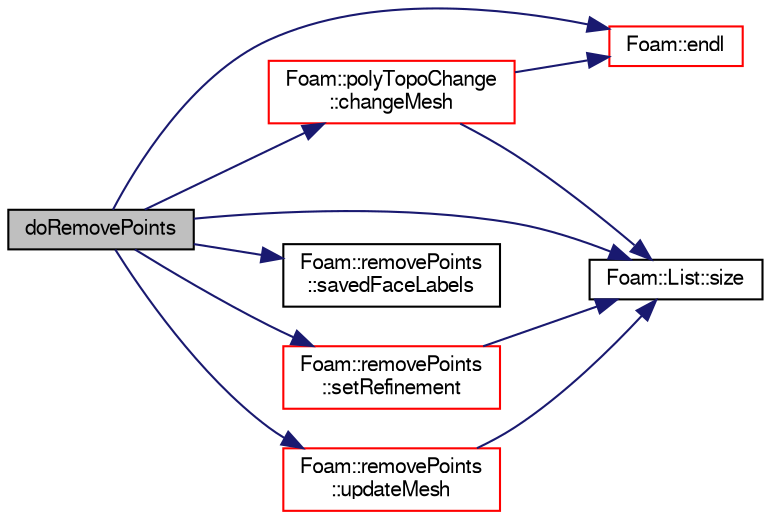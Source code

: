 digraph "doRemovePoints"
{
  bgcolor="transparent";
  edge [fontname="FreeSans",fontsize="10",labelfontname="FreeSans",labelfontsize="10"];
  node [fontname="FreeSans",fontsize="10",shape=record];
  rankdir="LR";
  Node1 [label="doRemovePoints",height=0.2,width=0.4,color="black", fillcolor="grey75", style="filled" fontcolor="black"];
  Node1 -> Node2 [color="midnightblue",fontsize="10",style="solid",fontname="FreeSans"];
  Node2 [label="Foam::polyTopoChange\l::changeMesh",height=0.2,width=0.4,color="red",URL="$a01881.html#a1b105b13373ba9f1c7685f873b250cf2",tooltip="Inplace changes mesh without change of patches. "];
  Node2 -> Node3 [color="midnightblue",fontsize="10",style="solid",fontname="FreeSans"];
  Node3 [label="Foam::endl",height=0.2,width=0.4,color="red",URL="$a10237.html#a2db8fe02a0d3909e9351bb4275b23ce4",tooltip="Add newline and flush stream. "];
  Node2 -> Node4 [color="midnightblue",fontsize="10",style="solid",fontname="FreeSans"];
  Node4 [label="Foam::List::size",height=0.2,width=0.4,color="black",URL="$a01325.html#a8a5f6fa29bd4b500caf186f60245b384",tooltip="Override size to be inconsistent with allocated storage. "];
  Node1 -> Node3 [color="midnightblue",fontsize="10",style="solid",fontname="FreeSans"];
  Node1 -> Node5 [color="midnightblue",fontsize="10",style="solid",fontname="FreeSans"];
  Node5 [label="Foam::removePoints\l::savedFaceLabels",height=0.2,width=0.4,color="black",URL="$a02099.html#ad2ea03df0d9fe385019d459db4e2c6f8",tooltip="If undoable: affected face labels. Already restored faces. "];
  Node1 -> Node6 [color="midnightblue",fontsize="10",style="solid",fontname="FreeSans"];
  Node6 [label="Foam::removePoints\l::setRefinement",height=0.2,width=0.4,color="red",URL="$a02099.html#a9e4bbed42eb828caa39cf0e1c437bb88",tooltip="Play commands into polyTopoChange to remove points. Gets. "];
  Node6 -> Node4 [color="midnightblue",fontsize="10",style="solid",fontname="FreeSans"];
  Node1 -> Node4 [color="midnightblue",fontsize="10",style="solid",fontname="FreeSans"];
  Node1 -> Node7 [color="midnightblue",fontsize="10",style="solid",fontname="FreeSans"];
  Node7 [label="Foam::removePoints\l::updateMesh",height=0.2,width=0.4,color="red",URL="$a02099.html#ad57565956fd4064299f4bd3c4eebb1d4",tooltip="Force recalculation of locally stored data on topological change. "];
  Node7 -> Node4 [color="midnightblue",fontsize="10",style="solid",fontname="FreeSans"];
}
